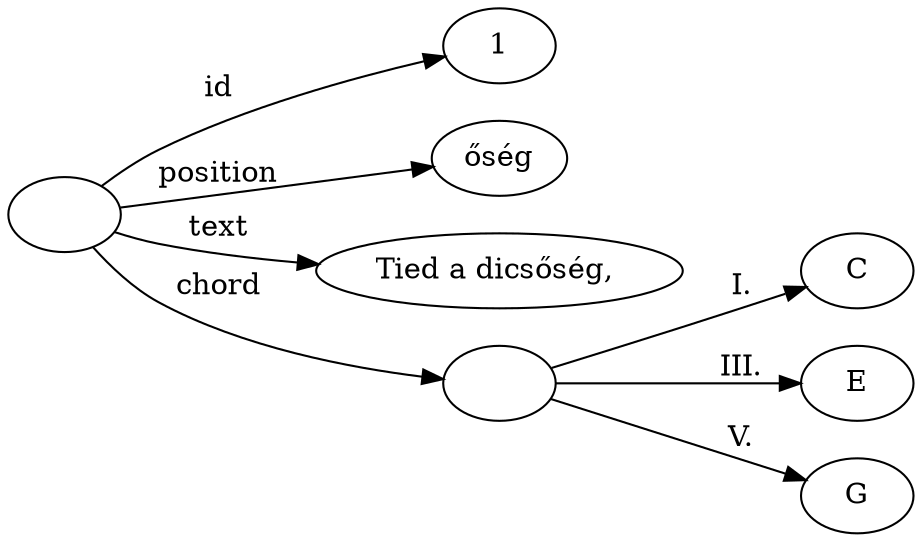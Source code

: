 digraph g {
    rankdir=LR
    Segment [label=""]
    ID [label="1"]
    Position [label="őség"]
    Text [label="Tied a dicsőség, "]
    Chord [label=""]
    Deg1 [label="C"]
    Deg3 [label="E"]
    Deg5 [label="G"]
    Segment -> ID [label="id"]
    Segment -> Position [label="position"]
    Segment -> Text [label="text"]
    Segment -> Chord [label="chord"]
    Chord -> Deg1 [label="I."]
    Chord -> Deg3 [label="III."]
    Chord -> Deg5 [label="V."]
}
